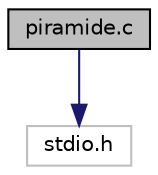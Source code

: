 digraph "piramide.c"
{
 // LATEX_PDF_SIZE
  edge [fontname="Helvetica",fontsize="10",labelfontname="Helvetica",labelfontsize="10"];
  node [fontname="Helvetica",fontsize="10",shape=record];
  Node1 [label="piramide.c",height=0.2,width=0.4,color="black", fillcolor="grey75", style="filled", fontcolor="black",tooltip="Contiene un programa que imprime en pantalla de forma iterativa una pirámide de números."];
  Node1 -> Node2 [color="midnightblue",fontsize="10",style="solid",fontname="Helvetica"];
  Node2 [label="stdio.h",height=0.2,width=0.4,color="grey75", fillcolor="white", style="filled",tooltip=" "];
}

